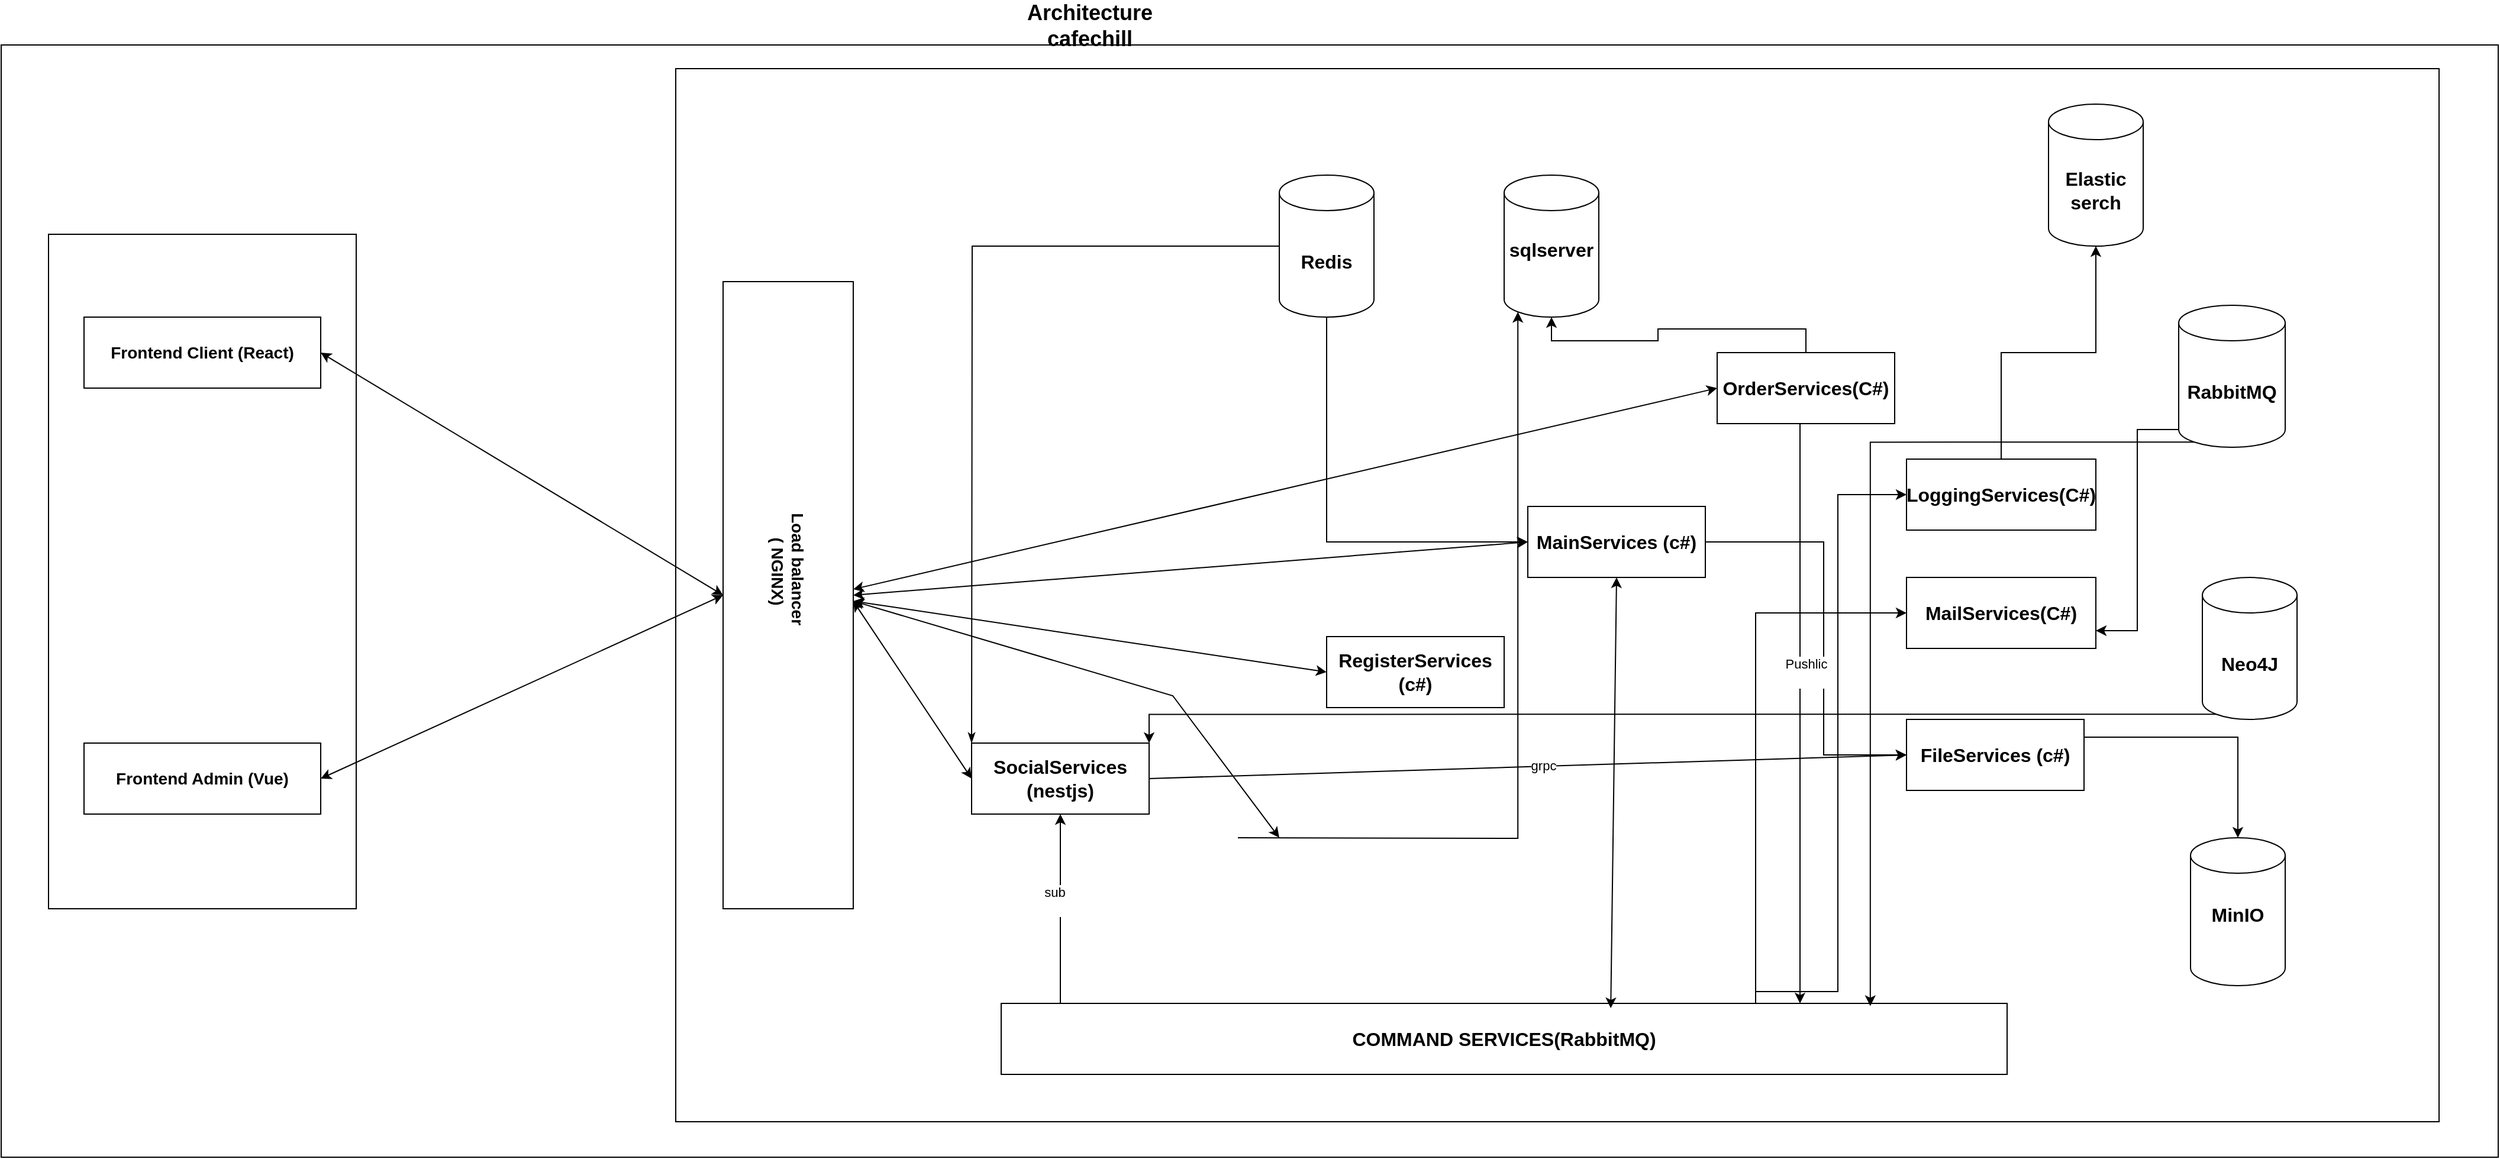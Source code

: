 <mxfile version="24.3.0" type="github">
  <diagram name="Page-1" id="coKHbARrsmwiCg2Dri9X">
    <mxGraphModel dx="2555" dy="2885" grid="1" gridSize="10" guides="1" tooltips="1" connect="1" arrows="1" fold="1" page="1" pageScale="1" pageWidth="850" pageHeight="1100" math="0" shadow="0">
      <root>
        <mxCell id="0" />
        <mxCell id="1" parent="0" />
        <mxCell id="4RAfpSyg_BSETin1A7ut-2" value="" style="rounded=0;whiteSpace=wrap;html=1;fillColor=none;movable=0;resizable=0;rotatable=0;deletable=0;editable=0;locked=1;connectable=0;" parent="1" vertex="1">
          <mxGeometry x="30" y="-70" width="2110" height="940" as="geometry" />
        </mxCell>
        <mxCell id="4RAfpSyg_BSETin1A7ut-3" value="&lt;b style=&quot;font-size: 18px;&quot;&gt;&lt;font style=&quot;font-size: 18px;&quot;&gt;Architecture&lt;/font&gt;&lt;/b&gt;&lt;div style=&quot;font-size: 18px;&quot;&gt;&lt;b&gt;&lt;font style=&quot;font-size: 18px;&quot;&gt;cafechill&lt;/font&gt;&lt;/b&gt;&lt;/div&gt;&lt;div style=&quot;font-size: 18px;&quot;&gt;&lt;br&gt;&lt;/div&gt;" style="text;html=1;align=center;verticalAlign=middle;whiteSpace=wrap;rounded=0;strokeWidth=8;movable=0;resizable=0;rotatable=0;deletable=0;editable=0;locked=1;connectable=0;" parent="1" vertex="1">
          <mxGeometry x="870" y="-90" width="160" height="30" as="geometry" />
        </mxCell>
        <UserObject label="" link="https://w7.pngwing.com/pngs/452/495/png-transparent-react-javascript-angularjs-ionic-github-text-logo-symmetry-thumbnail.png" id="4RAfpSyg_BSETin1A7ut-5">
          <mxCell style="rounded=0;whiteSpace=wrap;html=1;fillColor=none;movable=0;resizable=0;rotatable=0;deletable=0;editable=0;locked=1;connectable=0;" parent="1" vertex="1">
            <mxGeometry x="70" y="90" width="260" height="570" as="geometry" />
          </mxCell>
        </UserObject>
        <mxCell id="4RAfpSyg_BSETin1A7ut-7" value="&lt;b&gt;&lt;font style=&quot;font-size: 14px;&quot;&gt;Frontend Client (React)&lt;/font&gt;&lt;/b&gt;" style="rounded=0;whiteSpace=wrap;html=1;movable=0;resizable=0;rotatable=0;deletable=0;editable=0;locked=1;connectable=0;" parent="1" vertex="1">
          <mxGeometry x="100" y="160" width="200" height="60" as="geometry" />
        </mxCell>
        <mxCell id="4RAfpSyg_BSETin1A7ut-8" value="&lt;b&gt;&lt;font style=&quot;font-size: 14px;&quot;&gt;Frontend Admin (Vue)&lt;/font&gt;&lt;/b&gt;" style="rounded=0;whiteSpace=wrap;html=1;movable=0;resizable=0;rotatable=0;deletable=0;editable=0;locked=1;connectable=0;" parent="1" vertex="1">
          <mxGeometry x="100" y="520" width="200" height="60" as="geometry" />
        </mxCell>
        <mxCell id="4RAfpSyg_BSETin1A7ut-10" value="" style="rounded=0;whiteSpace=wrap;html=1;fillColor=none;movable=0;resizable=0;rotatable=0;deletable=0;editable=0;locked=1;connectable=0;" parent="1" vertex="1">
          <mxGeometry x="600" y="-50" width="1490" height="890" as="geometry" />
        </mxCell>
        <mxCell id="4RAfpSyg_BSETin1A7ut-11" value="" style="rounded=0;whiteSpace=wrap;html=1;movable=0;resizable=0;rotatable=0;deletable=0;editable=0;locked=1;connectable=0;" parent="1" vertex="1">
          <mxGeometry x="640" y="130" width="110" height="530" as="geometry" />
        </mxCell>
        <mxCell id="4RAfpSyg_BSETin1A7ut-12" value="&lt;b&gt;&lt;font style=&quot;font-size: 14px;&quot;&gt;Load balancer&amp;nbsp;&lt;/font&gt;&lt;/b&gt;&lt;div&gt;&lt;b&gt;&lt;font style=&quot;font-size: 14px;&quot;&gt;( NGINX)&lt;/font&gt;&lt;/b&gt;&lt;/div&gt;" style="text;html=1;align=center;verticalAlign=middle;whiteSpace=wrap;rounded=0;rotation=90;movable=0;resizable=0;rotatable=0;deletable=0;editable=0;locked=1;connectable=0;" parent="1" vertex="1">
          <mxGeometry x="625" y="360" width="140" height="30" as="geometry" />
        </mxCell>
        <mxCell id="4RAfpSyg_BSETin1A7ut-70" style="edgeStyle=orthogonalEdgeStyle;rounded=0;orthogonalLoop=1;jettySize=auto;html=1;exitX=0.75;exitY=0;exitDx=0;exitDy=0;entryX=0;entryY=0.5;entryDx=0;entryDy=0;movable=0;resizable=0;rotatable=0;deletable=0;editable=0;locked=1;connectable=0;" parent="1" source="4RAfpSyg_BSETin1A7ut-14" target="4RAfpSyg_BSETin1A7ut-29" edge="1">
          <mxGeometry relative="1" as="geometry" />
        </mxCell>
        <mxCell id="4RAfpSyg_BSETin1A7ut-14" value="&lt;font size=&quot;1&quot;&gt;&lt;b style=&quot;font-size: 16px;&quot;&gt;COMMAND SERVICES(RabbitMQ)&lt;/b&gt;&lt;/font&gt;" style="rounded=0;whiteSpace=wrap;html=1;movable=1;resizable=1;rotatable=1;deletable=1;editable=1;locked=0;connectable=1;" parent="1" vertex="1">
          <mxGeometry x="875" y="740" width="850" height="60" as="geometry" />
        </mxCell>
        <mxCell id="4RAfpSyg_BSETin1A7ut-79" style="edgeStyle=orthogonalEdgeStyle;rounded=0;orthogonalLoop=1;jettySize=auto;html=1;exitX=0.145;exitY=1;exitDx=0;exitDy=-4.35;exitPerimeter=0;entryX=1;entryY=0;entryDx=0;entryDy=0;movable=0;resizable=0;rotatable=0;deletable=0;editable=0;locked=1;connectable=0;" parent="1" source="4RAfpSyg_BSETin1A7ut-16" target="4RAfpSyg_BSETin1A7ut-28" edge="1">
          <mxGeometry relative="1" as="geometry" />
        </mxCell>
        <mxCell id="4RAfpSyg_BSETin1A7ut-16" value="&lt;font style=&quot;font-size: 16px;&quot;&gt;&lt;b&gt;Neo4J&lt;/b&gt;&lt;/font&gt;" style="shape=cylinder3;whiteSpace=wrap;html=1;boundedLbl=1;backgroundOutline=1;size=15;movable=0;resizable=0;rotatable=0;deletable=0;editable=0;locked=1;connectable=0;" parent="1" vertex="1">
          <mxGeometry x="1890" y="380" width="80" height="120" as="geometry" />
        </mxCell>
        <mxCell id="4RAfpSyg_BSETin1A7ut-17" value="&lt;span style=&quot;font-size: 16px;&quot;&gt;&lt;font style=&quot;font-size: 16px;&quot;&gt;&lt;b&gt;sqlserver&lt;/b&gt;&lt;/font&gt;&lt;/span&gt;&lt;div style=&quot;font-size: 16px;&quot;&gt;&lt;br&gt;&lt;/div&gt;" style="shape=cylinder3;whiteSpace=wrap;html=1;boundedLbl=1;backgroundOutline=1;size=15;movable=0;resizable=0;rotatable=0;deletable=0;editable=0;locked=1;connectable=0;" parent="1" vertex="1">
          <mxGeometry x="1300" y="40" width="80" height="120" as="geometry" />
        </mxCell>
        <mxCell id="4RAfpSyg_BSETin1A7ut-76" style="edgeStyle=orthogonalEdgeStyle;rounded=0;orthogonalLoop=1;jettySize=auto;html=1;exitX=0;exitY=0.5;exitDx=0;exitDy=0;exitPerimeter=0;endArrow=classicThin;endFill=1;movable=0;resizable=0;rotatable=0;deletable=0;editable=0;locked=1;connectable=0;" parent="1" source="4RAfpSyg_BSETin1A7ut-18" edge="1">
          <mxGeometry relative="1" as="geometry">
            <mxPoint x="850" y="520" as="targetPoint" />
          </mxGeometry>
        </mxCell>
        <mxCell id="4RAfpSyg_BSETin1A7ut-85" style="edgeStyle=orthogonalEdgeStyle;rounded=0;orthogonalLoop=1;jettySize=auto;html=1;exitX=0.5;exitY=1;exitDx=0;exitDy=0;exitPerimeter=0;entryX=0;entryY=0.5;entryDx=0;entryDy=0;movable=0;resizable=0;rotatable=0;deletable=0;editable=0;locked=1;connectable=0;" parent="1" source="4RAfpSyg_BSETin1A7ut-18" target="4RAfpSyg_BSETin1A7ut-22" edge="1">
          <mxGeometry relative="1" as="geometry" />
        </mxCell>
        <mxCell id="4RAfpSyg_BSETin1A7ut-18" value="&lt;font style=&quot;font-size: 16px;&quot;&gt;&lt;b&gt;Redis&lt;/b&gt;&lt;/font&gt;" style="shape=cylinder3;whiteSpace=wrap;html=1;boundedLbl=1;backgroundOutline=1;size=15;movable=0;resizable=0;rotatable=0;deletable=0;editable=0;locked=1;connectable=0;" parent="1" vertex="1">
          <mxGeometry x="1110" y="40" width="80" height="120" as="geometry" />
        </mxCell>
        <mxCell id="4RAfpSyg_BSETin1A7ut-83" style="edgeStyle=orthogonalEdgeStyle;rounded=0;orthogonalLoop=1;jettySize=auto;html=1;exitX=0;exitY=1;exitDx=0;exitDy=-15;exitPerimeter=0;entryX=1;entryY=0.75;entryDx=0;entryDy=0;movable=0;resizable=0;rotatable=0;deletable=0;editable=0;locked=1;connectable=0;" parent="1" source="4RAfpSyg_BSETin1A7ut-19" target="4RAfpSyg_BSETin1A7ut-29" edge="1">
          <mxGeometry relative="1" as="geometry" />
        </mxCell>
        <mxCell id="4RAfpSyg_BSETin1A7ut-19" value="&lt;font style=&quot;font-size: 16px;&quot;&gt;&lt;b&gt;RabbitMQ&lt;/b&gt;&lt;/font&gt;" style="shape=cylinder3;whiteSpace=wrap;html=1;boundedLbl=1;backgroundOutline=1;size=15;movable=0;resizable=0;rotatable=0;deletable=0;editable=0;locked=1;connectable=0;" parent="1" vertex="1">
          <mxGeometry x="1870" y="150" width="90" height="120" as="geometry" />
        </mxCell>
        <mxCell id="4RAfpSyg_BSETin1A7ut-20" value="&lt;span style=&quot;font-size: 16px;&quot;&gt;&lt;b&gt;Elastic&lt;/b&gt;&lt;/span&gt;&lt;div&gt;&lt;span style=&quot;font-size: 16px;&quot;&gt;&lt;b&gt;serch&lt;/b&gt;&lt;/span&gt;&lt;/div&gt;" style="shape=cylinder3;whiteSpace=wrap;html=1;boundedLbl=1;backgroundOutline=1;size=15;movable=0;resizable=0;rotatable=0;deletable=0;editable=0;locked=1;connectable=0;" parent="1" vertex="1">
          <mxGeometry x="1760" y="-20" width="80" height="120" as="geometry" />
        </mxCell>
        <mxCell id="4RAfpSyg_BSETin1A7ut-21" value="&lt;span style=&quot;font-size: 16px;&quot;&gt;&lt;b&gt;MinIO&lt;/b&gt;&lt;/span&gt;&lt;div&gt;&lt;span style=&quot;font-size: 16px;&quot;&gt;&lt;b&gt;&lt;br&gt;&lt;/b&gt;&lt;/span&gt;&lt;/div&gt;" style="shape=cylinder3;whiteSpace=wrap;html=1;boundedLbl=1;backgroundOutline=1;size=15;movable=0;resizable=0;rotatable=0;deletable=0;editable=0;locked=1;connectable=0;" parent="1" vertex="1">
          <mxGeometry x="1880" y="600" width="80" height="125" as="geometry" />
        </mxCell>
        <mxCell id="4RAfpSyg_BSETin1A7ut-81" style="edgeStyle=orthogonalEdgeStyle;rounded=0;orthogonalLoop=1;jettySize=auto;html=1;exitX=1;exitY=0.5;exitDx=0;exitDy=0;entryX=0;entryY=0.5;entryDx=0;entryDy=0;movable=0;resizable=0;rotatable=0;deletable=0;editable=0;locked=1;connectable=0;" parent="1" source="4RAfpSyg_BSETin1A7ut-22" target="4RAfpSyg_BSETin1A7ut-24" edge="1">
          <mxGeometry relative="1" as="geometry">
            <mxPoint x="1450" y="600" as="targetPoint" />
            <Array as="points">
              <mxPoint x="1570" y="350" />
              <mxPoint x="1570" y="530" />
            </Array>
          </mxGeometry>
        </mxCell>
        <mxCell id="4RAfpSyg_BSETin1A7ut-22" value="&lt;b&gt;&lt;font style=&quot;font-size: 16px;&quot;&gt;MainServices (c#)&lt;/font&gt;&lt;/b&gt;" style="rounded=0;whiteSpace=wrap;html=1;movable=0;resizable=0;rotatable=0;deletable=0;editable=0;locked=1;connectable=0;" parent="1" vertex="1">
          <mxGeometry x="1320" y="320" width="150" height="60" as="geometry" />
        </mxCell>
        <mxCell id="4RAfpSyg_BSETin1A7ut-80" style="edgeStyle=orthogonalEdgeStyle;rounded=0;orthogonalLoop=1;jettySize=auto;html=1;exitX=1;exitY=0.25;exitDx=0;exitDy=0;movable=0;resizable=0;rotatable=0;deletable=0;editable=0;locked=1;connectable=0;" parent="1" source="4RAfpSyg_BSETin1A7ut-24" target="4RAfpSyg_BSETin1A7ut-21" edge="1">
          <mxGeometry relative="1" as="geometry" />
        </mxCell>
        <mxCell id="4RAfpSyg_BSETin1A7ut-24" value="&lt;b&gt;&lt;font style=&quot;font-size: 16px;&quot;&gt;FileServices (c#)&lt;/font&gt;&lt;/b&gt;" style="rounded=0;whiteSpace=wrap;html=1;movable=0;resizable=0;rotatable=0;deletable=0;editable=0;locked=1;connectable=0;" parent="1" vertex="1">
          <mxGeometry x="1640" y="500" width="150" height="60" as="geometry" />
        </mxCell>
        <mxCell id="4RAfpSyg_BSETin1A7ut-25" value="&lt;font style=&quot;font-size: 16px;&quot;&gt;&lt;b&gt;LoggingServices(C#)&lt;/b&gt;&lt;/font&gt;" style="rounded=0;whiteSpace=wrap;html=1;movable=0;resizable=0;rotatable=0;deletable=0;editable=0;locked=1;connectable=0;" parent="1" vertex="1">
          <mxGeometry x="1640" y="280" width="160" height="60" as="geometry" />
        </mxCell>
        <mxCell id="4RAfpSyg_BSETin1A7ut-27" value="&lt;b&gt;&lt;font style=&quot;font-size: 16px;&quot;&gt;OrderServices(C#)&lt;/font&gt;&lt;/b&gt;" style="rounded=0;whiteSpace=wrap;html=1;movable=0;resizable=0;rotatable=0;deletable=0;editable=0;locked=1;connectable=0;" parent="1" vertex="1">
          <mxGeometry x="1480" y="190" width="150" height="60" as="geometry" />
        </mxCell>
        <mxCell id="4RAfpSyg_BSETin1A7ut-28" value="&lt;b&gt;&lt;font style=&quot;font-size: 16px;&quot;&gt;SocialServices (nestjs)&lt;/font&gt;&lt;/b&gt;" style="rounded=0;whiteSpace=wrap;html=1;fontStyle=0;movable=0;resizable=0;rotatable=0;deletable=0;editable=0;locked=1;connectable=0;" parent="1" vertex="1">
          <mxGeometry x="850" y="520" width="150" height="60" as="geometry" />
        </mxCell>
        <mxCell id="4RAfpSyg_BSETin1A7ut-29" value="&lt;b&gt;&lt;font style=&quot;font-size: 16px;&quot;&gt;MailServices(C#)&lt;/font&gt;&lt;/b&gt;" style="rounded=0;whiteSpace=wrap;html=1;movable=0;resizable=0;rotatable=0;deletable=0;editable=0;locked=1;connectable=0;" parent="1" vertex="1">
          <mxGeometry x="1640" y="380" width="160" height="60" as="geometry" />
        </mxCell>
        <mxCell id="4RAfpSyg_BSETin1A7ut-31" value="&lt;span style=&quot;font-size: 16px;&quot;&gt;&lt;b&gt;RegisterServices (c#)&lt;/b&gt;&lt;/span&gt;" style="rounded=0;whiteSpace=wrap;html=1;fontStyle=0;movable=0;resizable=0;rotatable=0;deletable=0;editable=0;locked=1;connectable=0;" parent="1" vertex="1">
          <mxGeometry x="1150" y="430" width="150" height="60" as="geometry" />
        </mxCell>
        <mxCell id="4RAfpSyg_BSETin1A7ut-34" value="" style="endArrow=classic;startArrow=classic;html=1;rounded=0;entryX=0;entryY=0.5;entryDx=0;entryDy=0;movable=0;resizable=0;rotatable=0;deletable=0;editable=0;locked=1;connectable=0;" parent="1" target="4RAfpSyg_BSETin1A7ut-11" edge="1">
          <mxGeometry width="50" height="50" relative="1" as="geometry">
            <mxPoint x="300" y="550" as="sourcePoint" />
            <mxPoint x="450" y="490" as="targetPoint" />
          </mxGeometry>
        </mxCell>
        <mxCell id="4RAfpSyg_BSETin1A7ut-36" value="" style="endArrow=classic;startArrow=classic;html=1;rounded=0;exitX=1;exitY=0.5;exitDx=0;exitDy=0;entryX=0;entryY=0.5;entryDx=0;entryDy=0;movable=0;resizable=0;rotatable=0;deletable=0;editable=0;locked=1;connectable=0;" parent="1" source="4RAfpSyg_BSETin1A7ut-7" target="4RAfpSyg_BSETin1A7ut-11" edge="1">
          <mxGeometry width="50" height="50" relative="1" as="geometry">
            <mxPoint x="800" y="460" as="sourcePoint" />
            <mxPoint x="640" y="380" as="targetPoint" />
          </mxGeometry>
        </mxCell>
        <mxCell id="4RAfpSyg_BSETin1A7ut-45" value="" style="endArrow=classic;startArrow=classic;html=1;rounded=0;entryX=0;entryY=0.5;entryDx=0;entryDy=0;movable=0;resizable=0;rotatable=0;deletable=0;editable=0;locked=1;connectable=0;" parent="1" target="4RAfpSyg_BSETin1A7ut-27" edge="1">
          <mxGeometry width="50" height="50" relative="1" as="geometry">
            <mxPoint x="750" y="390" as="sourcePoint" />
            <mxPoint x="800" y="340" as="targetPoint" />
          </mxGeometry>
        </mxCell>
        <mxCell id="4RAfpSyg_BSETin1A7ut-48" value="" style="endArrow=classic;startArrow=classic;html=1;rounded=0;entryX=0;entryY=0.5;entryDx=0;entryDy=0;exitX=1;exitY=0.5;exitDx=0;exitDy=0;movable=0;resizable=0;rotatable=0;deletable=0;editable=0;locked=1;connectable=0;" parent="1" source="4RAfpSyg_BSETin1A7ut-11" target="4RAfpSyg_BSETin1A7ut-22" edge="1">
          <mxGeometry width="50" height="50" relative="1" as="geometry">
            <mxPoint x="760" y="400" as="sourcePoint" />
            <mxPoint x="1490" y="230" as="targetPoint" />
          </mxGeometry>
        </mxCell>
        <mxCell id="4RAfpSyg_BSETin1A7ut-49" value="" style="endArrow=classic;startArrow=classic;html=1;rounded=0;entryX=0;entryY=0.5;entryDx=0;entryDy=0;movable=0;resizable=0;rotatable=0;deletable=0;editable=0;locked=1;connectable=0;" parent="1" target="4RAfpSyg_BSETin1A7ut-31" edge="1">
          <mxGeometry width="50" height="50" relative="1" as="geometry">
            <mxPoint x="750" y="400" as="sourcePoint" />
            <mxPoint x="1330" y="360" as="targetPoint" />
          </mxGeometry>
        </mxCell>
        <mxCell id="4RAfpSyg_BSETin1A7ut-50" value="" style="endArrow=classic;startArrow=classic;html=1;rounded=0;entryX=0;entryY=0.5;entryDx=0;entryDy=0;movable=0;resizable=0;rotatable=0;deletable=0;editable=0;locked=1;connectable=0;" parent="1" target="4RAfpSyg_BSETin1A7ut-28" edge="1">
          <mxGeometry width="50" height="50" relative="1" as="geometry">
            <mxPoint x="750" y="400" as="sourcePoint" />
            <mxPoint x="1160" y="470" as="targetPoint" />
          </mxGeometry>
        </mxCell>
        <mxCell id="4RAfpSyg_BSETin1A7ut-51" value="" style="endArrow=classic;startArrow=classic;html=1;rounded=0;movable=0;resizable=0;rotatable=0;deletable=0;editable=0;locked=1;connectable=0;" parent="1" edge="1">
          <mxGeometry width="50" height="50" relative="1" as="geometry">
            <mxPoint x="750" y="400" as="sourcePoint" />
            <mxPoint x="1110" y="600" as="targetPoint" />
            <Array as="points">
              <mxPoint x="1020" y="480" />
            </Array>
          </mxGeometry>
        </mxCell>
        <mxCell id="4RAfpSyg_BSETin1A7ut-54" style="edgeStyle=orthogonalEdgeStyle;rounded=0;orthogonalLoop=1;jettySize=auto;html=1;exitX=0.5;exitY=1;exitDx=0;exitDy=0;movable=0;resizable=0;rotatable=0;deletable=0;editable=0;locked=1;connectable=0;" parent="1" source="4RAfpSyg_BSETin1A7ut-25" target="4RAfpSyg_BSETin1A7ut-25" edge="1">
          <mxGeometry relative="1" as="geometry" />
        </mxCell>
        <mxCell id="4RAfpSyg_BSETin1A7ut-58" value="" style="endArrow=classic;startArrow=classic;html=1;rounded=0;entryX=0.5;entryY=1;entryDx=0;entryDy=0;exitX=0.606;exitY=0.067;exitDx=0;exitDy=0;exitPerimeter=0;movable=0;resizable=0;rotatable=0;deletable=0;editable=0;locked=1;connectable=0;" parent="1" source="4RAfpSyg_BSETin1A7ut-14" target="4RAfpSyg_BSETin1A7ut-22" edge="1">
          <mxGeometry width="50" height="50" relative="1" as="geometry">
            <mxPoint x="1382" y="744" as="sourcePoint" />
            <mxPoint x="1580" y="420" as="targetPoint" />
          </mxGeometry>
        </mxCell>
        <mxCell id="4RAfpSyg_BSETin1A7ut-59" value="" style="endArrow=classic;html=1;rounded=0;movable=0;resizable=0;rotatable=0;deletable=0;editable=0;locked=1;connectable=0;" parent="1" edge="1">
          <mxGeometry width="50" height="50" relative="1" as="geometry">
            <mxPoint x="925" y="740" as="sourcePoint" />
            <mxPoint x="925" y="580" as="targetPoint" />
          </mxGeometry>
        </mxCell>
        <mxCell id="4RAfpSyg_BSETin1A7ut-60" value="sub&lt;div&gt;&lt;br&gt;&lt;/div&gt;" style="edgeLabel;html=1;align=center;verticalAlign=middle;resizable=0;points=[];movable=0;rotatable=0;deletable=0;editable=0;locked=1;connectable=0;" parent="4RAfpSyg_BSETin1A7ut-59" vertex="1" connectable="0">
          <mxGeometry x="0.087" y="5" relative="1" as="geometry">
            <mxPoint as="offset" />
          </mxGeometry>
        </mxCell>
        <mxCell id="4RAfpSyg_BSETin1A7ut-63" value="" style="endArrow=classic;html=1;rounded=0;movable=0;resizable=0;rotatable=0;deletable=0;editable=0;locked=1;connectable=0;" parent="1" edge="1">
          <mxGeometry width="50" height="50" relative="1" as="geometry">
            <mxPoint x="1550" y="250" as="sourcePoint" />
            <mxPoint x="1550" y="740" as="targetPoint" />
          </mxGeometry>
        </mxCell>
        <mxCell id="4RAfpSyg_BSETin1A7ut-64" value="&lt;div&gt;Pushlic&lt;/div&gt;&lt;div&gt;&lt;br&gt;&lt;/div&gt;" style="edgeLabel;html=1;align=center;verticalAlign=middle;resizable=0;points=[];movable=0;rotatable=0;deletable=0;editable=0;locked=1;connectable=0;" parent="4RAfpSyg_BSETin1A7ut-63" vertex="1" connectable="0">
          <mxGeometry x="-0.022" y="3" relative="1" as="geometry">
            <mxPoint x="2" y="-30" as="offset" />
          </mxGeometry>
        </mxCell>
        <mxCell id="4RAfpSyg_BSETin1A7ut-68" value="" style="endArrow=classic;html=1;rounded=0;exitX=1;exitY=0.5;exitDx=0;exitDy=0;entryX=0;entryY=0.5;entryDx=0;entryDy=0;movable=0;resizable=0;rotatable=0;deletable=0;editable=0;locked=1;connectable=0;" parent="1" source="4RAfpSyg_BSETin1A7ut-28" target="4RAfpSyg_BSETin1A7ut-24" edge="1">
          <mxGeometry width="50" height="50" relative="1" as="geometry">
            <mxPoint x="1690" y="500" as="sourcePoint" />
            <mxPoint x="1740" y="450" as="targetPoint" />
          </mxGeometry>
        </mxCell>
        <mxCell id="4RAfpSyg_BSETin1A7ut-69" value="grpc" style="edgeLabel;html=1;align=center;verticalAlign=middle;resizable=0;points=[];movable=0;rotatable=0;deletable=0;editable=0;locked=1;connectable=0;" parent="4RAfpSyg_BSETin1A7ut-68" vertex="1" connectable="0">
          <mxGeometry x="0.04" y="1" relative="1" as="geometry">
            <mxPoint as="offset" />
          </mxGeometry>
        </mxCell>
        <mxCell id="4RAfpSyg_BSETin1A7ut-72" style="edgeStyle=orthogonalEdgeStyle;rounded=0;orthogonalLoop=1;jettySize=auto;html=1;exitX=0.75;exitY=0;exitDx=0;exitDy=0;entryX=0;entryY=0.5;entryDx=0;entryDy=0;movable=0;resizable=0;rotatable=0;deletable=0;editable=0;locked=1;connectable=0;" parent="1" source="4RAfpSyg_BSETin1A7ut-14" target="4RAfpSyg_BSETin1A7ut-25" edge="1">
          <mxGeometry relative="1" as="geometry">
            <mxPoint x="1523" y="750" as="sourcePoint" />
            <mxPoint x="1650" y="420" as="targetPoint" />
            <Array as="points">
              <mxPoint x="1512" y="730" />
              <mxPoint x="1582" y="730" />
              <mxPoint x="1582" y="310" />
            </Array>
          </mxGeometry>
        </mxCell>
        <mxCell id="4RAfpSyg_BSETin1A7ut-75" style="edgeStyle=orthogonalEdgeStyle;rounded=0;orthogonalLoop=1;jettySize=auto;html=1;exitX=0.5;exitY=0;exitDx=0;exitDy=0;entryX=0.5;entryY=1;entryDx=0;entryDy=0;entryPerimeter=0;movable=0;resizable=0;rotatable=0;deletable=0;editable=0;locked=1;connectable=0;" parent="1" source="4RAfpSyg_BSETin1A7ut-27" target="4RAfpSyg_BSETin1A7ut-17" edge="1">
          <mxGeometry relative="1" as="geometry" />
        </mxCell>
        <mxCell id="4RAfpSyg_BSETin1A7ut-78" style="edgeStyle=orthogonalEdgeStyle;rounded=0;orthogonalLoop=1;jettySize=auto;html=1;exitX=0.5;exitY=0;exitDx=0;exitDy=0;entryX=0.5;entryY=1;entryDx=0;entryDy=0;entryPerimeter=0;movable=0;resizable=0;rotatable=0;deletable=0;editable=0;locked=1;connectable=0;" parent="1" source="4RAfpSyg_BSETin1A7ut-25" target="4RAfpSyg_BSETin1A7ut-20" edge="1">
          <mxGeometry relative="1" as="geometry" />
        </mxCell>
        <mxCell id="4RAfpSyg_BSETin1A7ut-82" style="edgeStyle=orthogonalEdgeStyle;rounded=0;orthogonalLoop=1;jettySize=auto;html=1;exitX=0.145;exitY=1;exitDx=0;exitDy=-4.35;exitPerimeter=0;entryX=0.864;entryY=0.037;entryDx=0;entryDy=0;entryPerimeter=0;movable=0;resizable=0;rotatable=0;deletable=0;editable=0;locked=1;connectable=0;" parent="1" source="4RAfpSyg_BSETin1A7ut-19" target="4RAfpSyg_BSETin1A7ut-14" edge="1">
          <mxGeometry relative="1" as="geometry" />
        </mxCell>
        <mxCell id="4RAfpSyg_BSETin1A7ut-84" style="edgeStyle=orthogonalEdgeStyle;rounded=0;orthogonalLoop=1;jettySize=auto;html=1;exitX=0.5;exitY=0;exitDx=0;exitDy=0;entryX=0.145;entryY=1;entryDx=0;entryDy=-4.35;entryPerimeter=0;movable=0;resizable=0;rotatable=0;deletable=0;editable=0;locked=1;connectable=0;" parent="1" target="4RAfpSyg_BSETin1A7ut-17" edge="1">
          <mxGeometry relative="1" as="geometry">
            <mxPoint x="1075" y="600" as="sourcePoint" />
          </mxGeometry>
        </mxCell>
      </root>
    </mxGraphModel>
  </diagram>
</mxfile>
